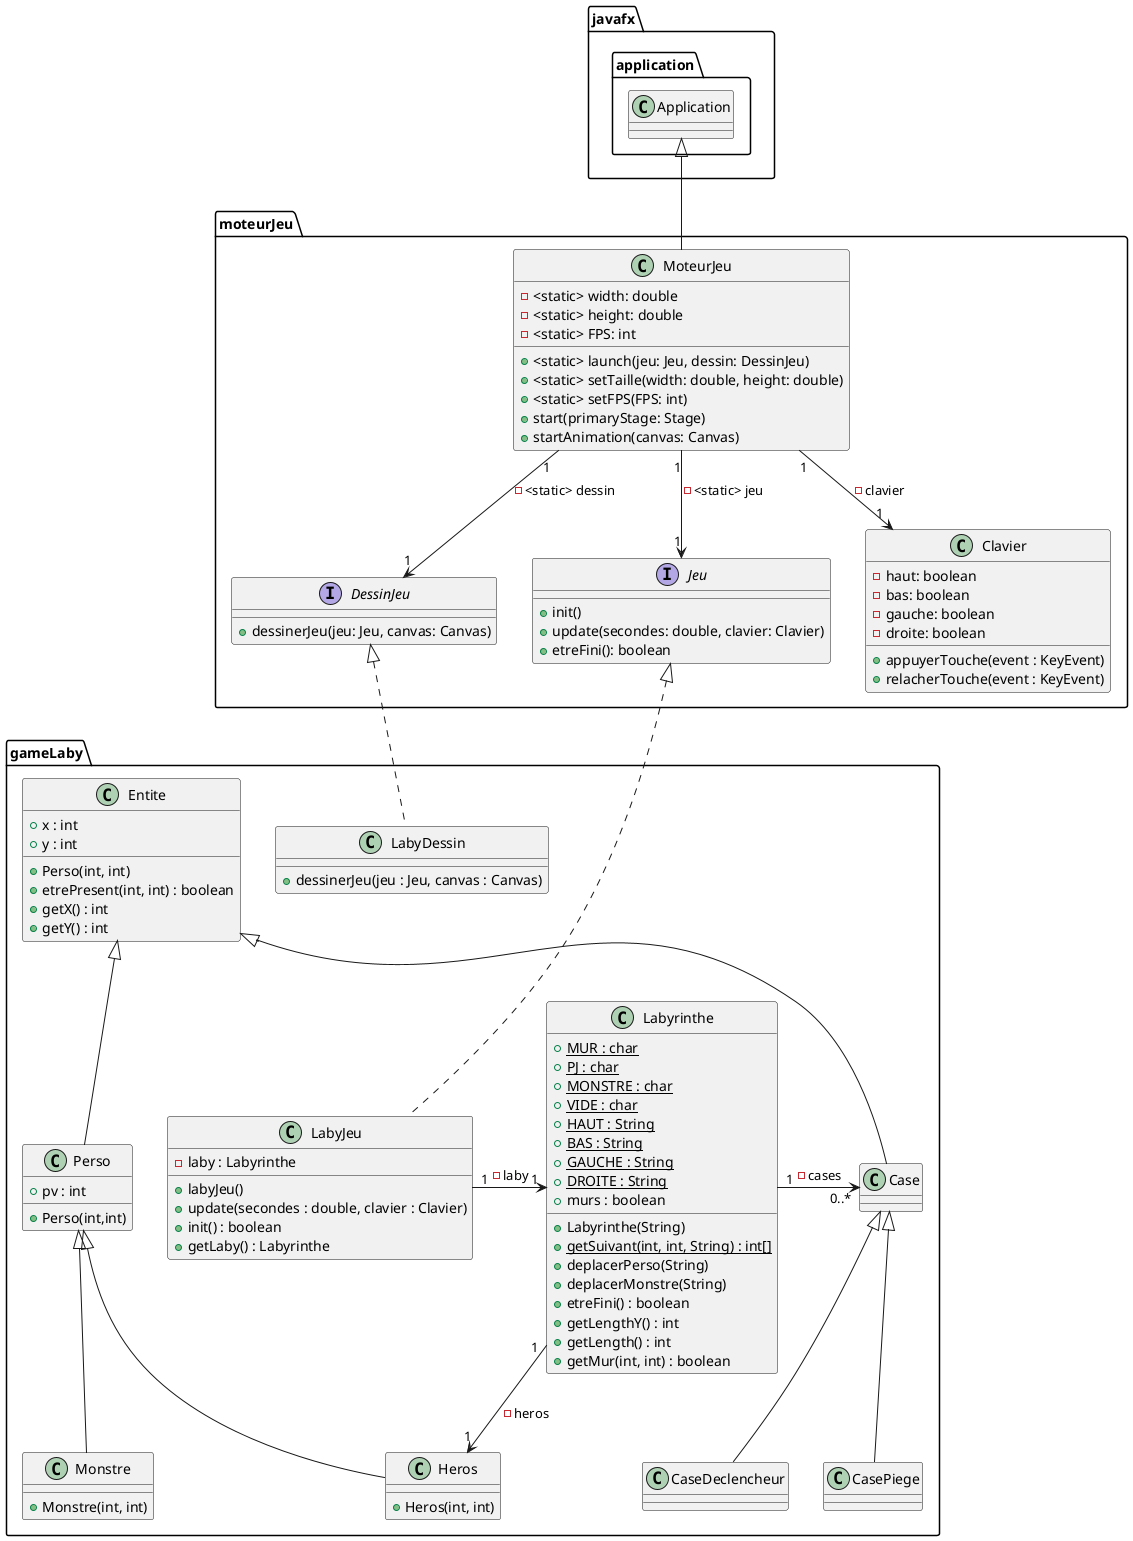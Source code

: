 @startuml

package javafx.application{
class Application{
}
}


package moteurJeu{

class MoteurJeu{
- <static> width: double
- <static> height: double
- <static> FPS: int
+ <static> launch(jeu: Jeu, dessin: DessinJeu)
+ <static> setTaille(width: double, height: double)
+ <static> setFPS(FPS: int)
+ start(primaryStage: Stage)
+ startAnimation(canvas: Canvas)
}

Application <|-- MoteurJeu



interface Jeu{
+ init()
+ update(secondes: double, clavier: Clavier)
+ etreFini(): boolean
}

MoteurJeu "1" --> "1" Jeu : - <static> jeu


interface DessinJeu{
+ dessinerJeu(jeu: Jeu, canvas: Canvas)
}

MoteurJeu "1" --> "1" DessinJeu : - <static> dessin

class Clavier{
- haut: boolean
- bas: boolean
- gauche: boolean
- droite: boolean
+ appuyerTouche(event : KeyEvent)
+ relacherTouche(event : KeyEvent)
}

MoteurJeu "1" --> "1" Clavier : - clavier
}

package gameLaby{

class LabyJeu{
- laby : Labyrinthe
+ labyJeu()
+ update(secondes : double, clavier : Clavier)
+ init() : boolean
+ getLaby() : Labyrinthe
}
Jeu <|.. LabyJeu

class LabyDessin{
+ dessinerJeu(jeu : Jeu, canvas : Canvas)



}

class Labyrinthe{
    + {static} MUR : char
    + {static} PJ : char
    + {static} MONSTRE : char
    + {static} VIDE : char
    + {static} HAUT : String
    + {static} BAS : String
    + {static} GAUCHE : String
    + {static} DROITE : String
    + murs : boolean

    + Labyrinthe(String)
    + {static} getSuivant(int, int, String) : int[]
    + deplacerPerso(String)
    + deplacerMonstre(String)
    + etreFini() : boolean
    + getLengthY() : int
    + getLength() : int
    + getMur(int, int) : boolean
}

class Entite{
    + x : int
    + y : int
    + Perso(int, int)
    + etrePresent(int, int) : boolean
    + getX() : int
    + getY() : int
}

class Perso{
    + pv : int
    + Perso(int,int)
}

class Monstre{
    + Monstre(int, int)
}

class Heros{
    + Heros(int, int)
}

class Case{

}

class CasePiege{

}

class CaseDeclencheur{

}

Labyrinthe "1" -> "0..*" Case : - cases
Labyrinthe "1" -> "1" Heros : - heros
LabyJeu "1" -> "1" Labyrinthe : - laby

Entite <|-- Perso
Entite <|-- Case
Perso <|-- Monstre
Perso <|-- Heros
Case <|-- CaseDeclencheur
Case <|-- CasePiege
DessinJeu <|.. LabyDessin



}


@enduml